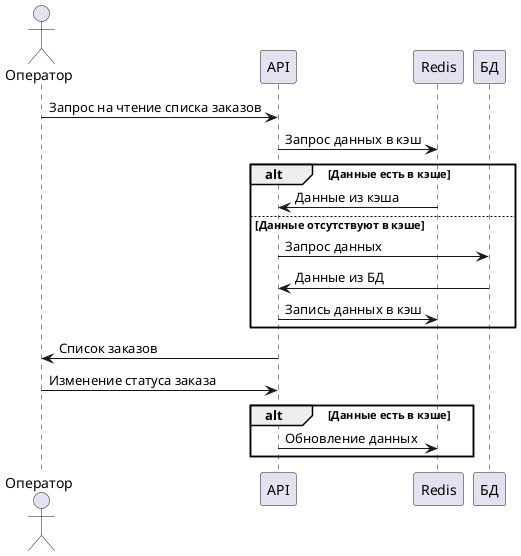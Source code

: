 @startuml
actor Оператор

participant "API" as API
participant "Redis" as Cache
participant "БД" as DB

Оператор -> API : Запрос на чтение списка заказов
API -> Cache : Запрос данных в кэш
alt Данные есть в кэше
    Cache -> API : Данные из кэша
else Данные отсутствуют в кэше
    API -> DB : Запрос данных
    DB -> API : Данные из БД
    "API" -> Cache : Запись данных в кэш
end
"API" -> Оператор : Список заказов

Оператор -> API : Изменение статуса заказа
alt Данные есть в кэше
    API -> Cache : Обновление данных
end
@enduml